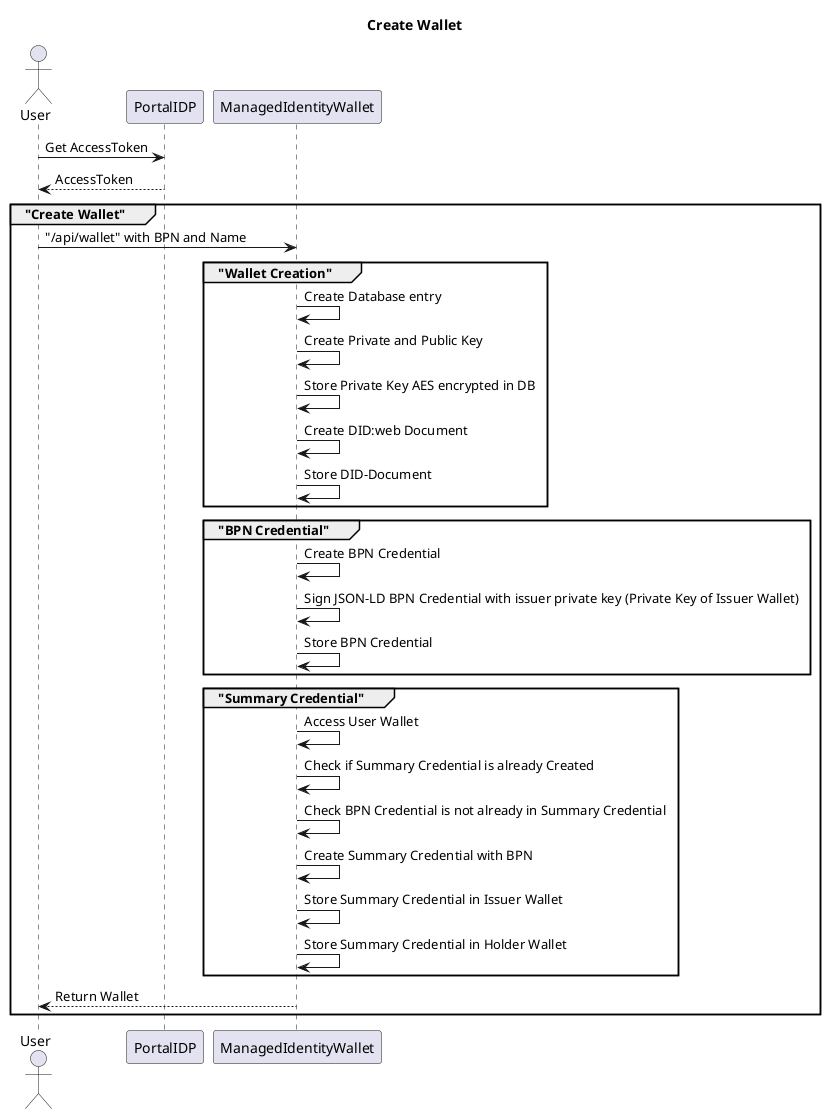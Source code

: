 @startuml
title Create Wallet

actor User as user

participant PortalIDP as keycloak
participant ManagedIdentityWallet as MIW

box "Get Accesstoken"
  user -> keycloak: Get AccessToken
  keycloak --> user: AccessToken
end box

group "Create Wallet"
    box "Create Wallet"
        user -> MIW: "/api/wallet" with BPN and Name
        group "Wallet Creation"  
            MIW -> MIW: Create Database entry
            MIW -> MIW: Create Private and Public Key
            MIW -> MIW: Store Private Key AES encrypted in DB
            MIW -> MIW: Create DID:web Document
            MIW -> MIW: Store DID-Document
        end group
        group "BPN Credential" 
            MIW -> MIW: Create BPN Credential
            MIW -> MIW: Sign JSON-LD BPN Credential with issuer private key (Private Key of Issuer Wallet)
            MIW -> MIW: Store BPN Credential
        end group
        group "Summary Credential" 
            MIW -> MIW: Access User Wallet
            MIW -> MIW: Check if Summary Credential is already Created
            MIW -> MIW: Check BPN Credential is not already in Summary Credential
            MIW -> MIW: Create Summary Credential with BPN
            MIW -> MIW: Store Summary Credential in Issuer Wallet
            MIW -> MIW: Store Summary Credential in Holder Wallet
        end group
        MIW --> user: Return Wallet
    end box
end group

@enduml
